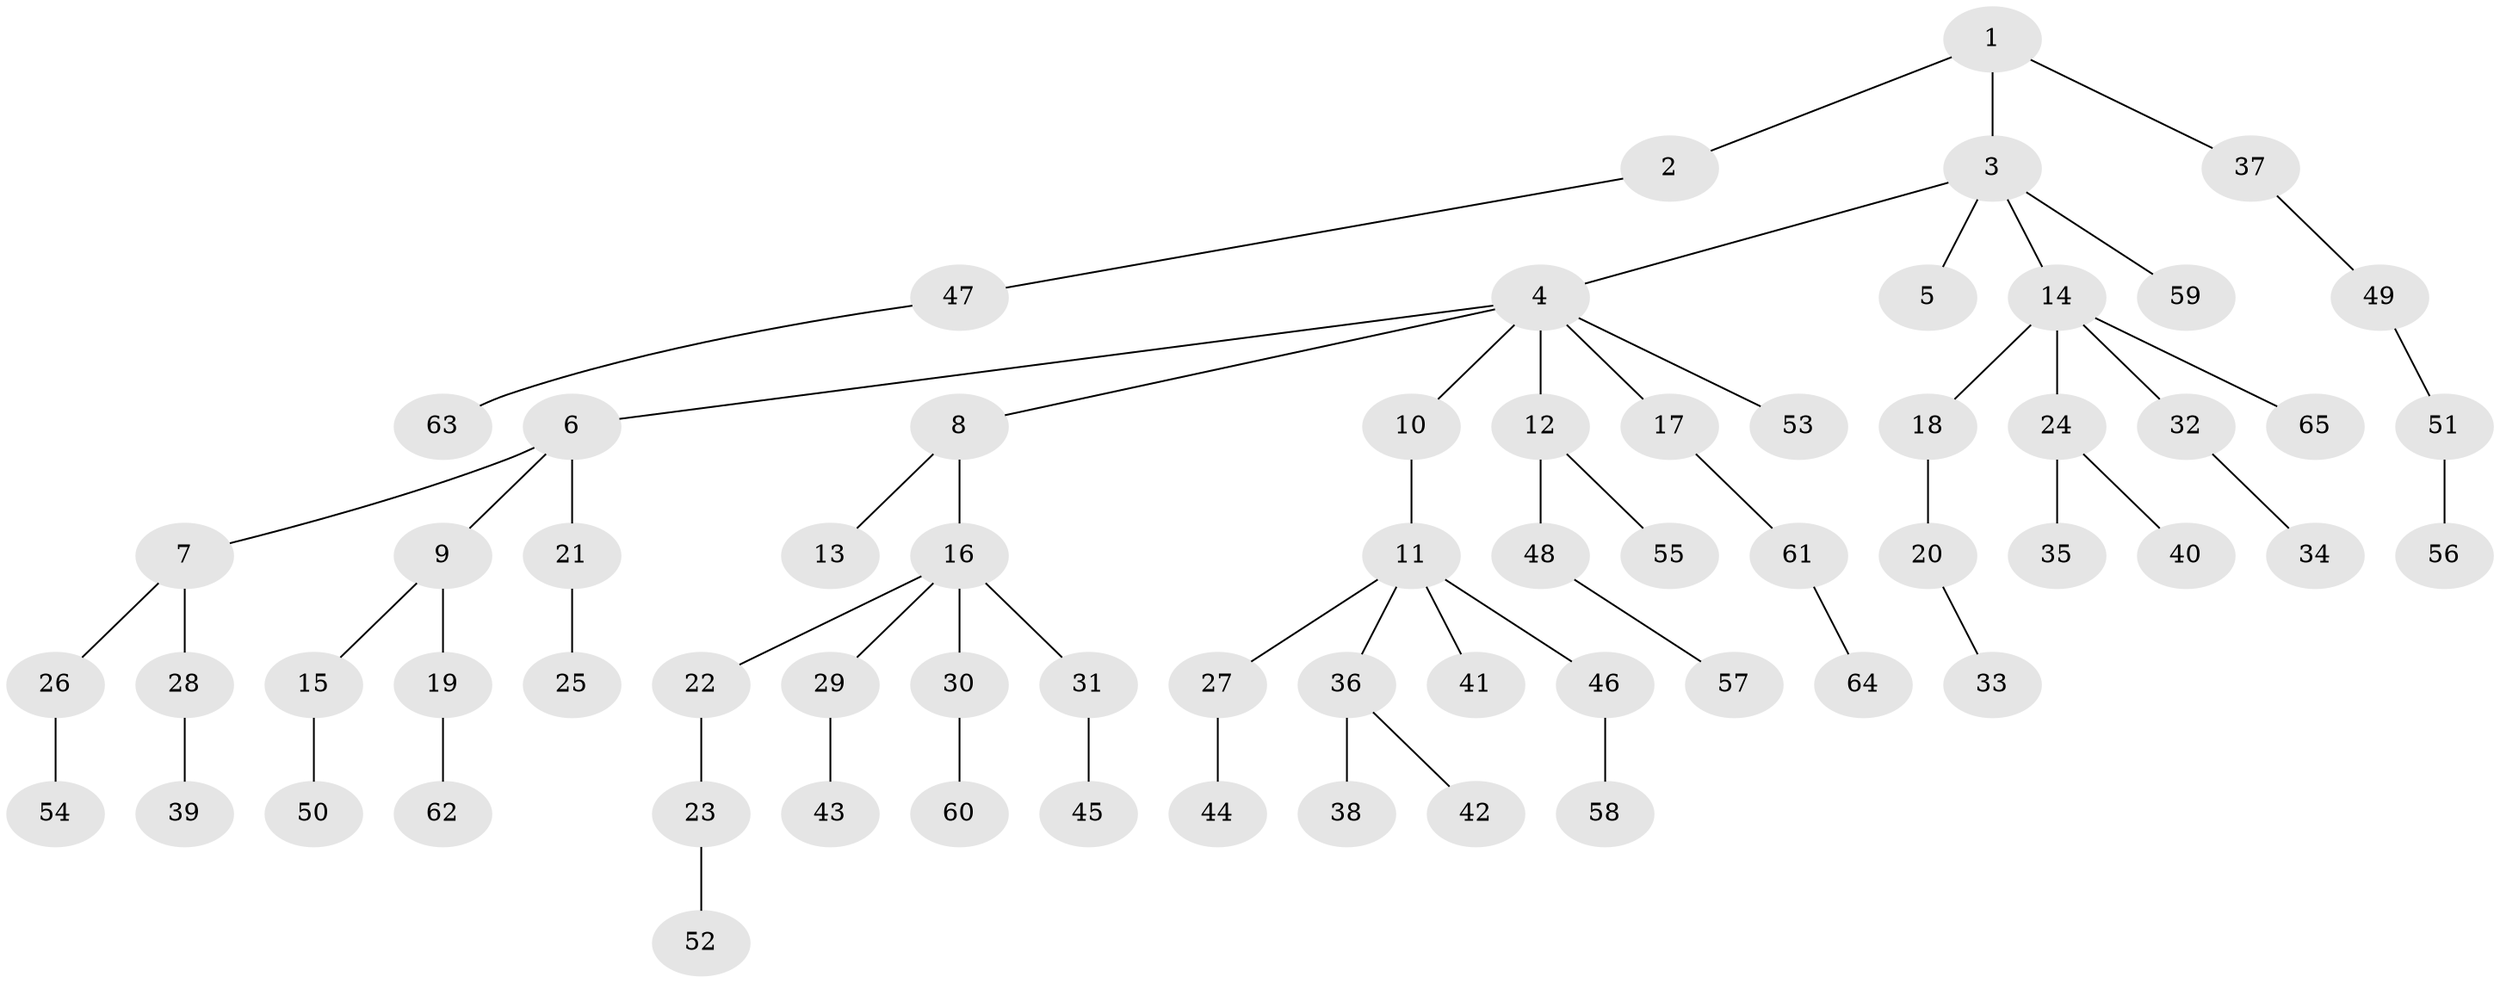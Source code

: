 // coarse degree distribution, {9: 0.038461538461538464, 3: 0.11538461538461539, 2: 0.11538461538461539, 5: 0.038461538461538464, 1: 0.6538461538461539, 4: 0.038461538461538464}
// Generated by graph-tools (version 1.1) at 2025/19/03/04/25 18:19:12]
// undirected, 65 vertices, 64 edges
graph export_dot {
graph [start="1"]
  node [color=gray90,style=filled];
  1;
  2;
  3;
  4;
  5;
  6;
  7;
  8;
  9;
  10;
  11;
  12;
  13;
  14;
  15;
  16;
  17;
  18;
  19;
  20;
  21;
  22;
  23;
  24;
  25;
  26;
  27;
  28;
  29;
  30;
  31;
  32;
  33;
  34;
  35;
  36;
  37;
  38;
  39;
  40;
  41;
  42;
  43;
  44;
  45;
  46;
  47;
  48;
  49;
  50;
  51;
  52;
  53;
  54;
  55;
  56;
  57;
  58;
  59;
  60;
  61;
  62;
  63;
  64;
  65;
  1 -- 2;
  1 -- 3;
  1 -- 37;
  2 -- 47;
  3 -- 4;
  3 -- 5;
  3 -- 14;
  3 -- 59;
  4 -- 6;
  4 -- 8;
  4 -- 10;
  4 -- 12;
  4 -- 17;
  4 -- 53;
  6 -- 7;
  6 -- 9;
  6 -- 21;
  7 -- 26;
  7 -- 28;
  8 -- 13;
  8 -- 16;
  9 -- 15;
  9 -- 19;
  10 -- 11;
  11 -- 27;
  11 -- 36;
  11 -- 41;
  11 -- 46;
  12 -- 48;
  12 -- 55;
  14 -- 18;
  14 -- 24;
  14 -- 32;
  14 -- 65;
  15 -- 50;
  16 -- 22;
  16 -- 29;
  16 -- 30;
  16 -- 31;
  17 -- 61;
  18 -- 20;
  19 -- 62;
  20 -- 33;
  21 -- 25;
  22 -- 23;
  23 -- 52;
  24 -- 35;
  24 -- 40;
  26 -- 54;
  27 -- 44;
  28 -- 39;
  29 -- 43;
  30 -- 60;
  31 -- 45;
  32 -- 34;
  36 -- 38;
  36 -- 42;
  37 -- 49;
  46 -- 58;
  47 -- 63;
  48 -- 57;
  49 -- 51;
  51 -- 56;
  61 -- 64;
}
